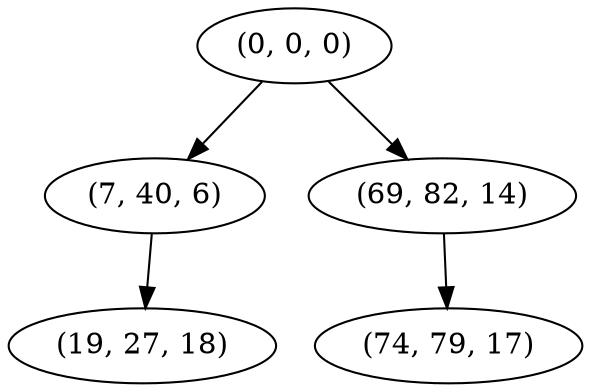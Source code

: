 digraph tree {
    "(0, 0, 0)";
    "(7, 40, 6)";
    "(19, 27, 18)";
    "(69, 82, 14)";
    "(74, 79, 17)";
    "(0, 0, 0)" -> "(7, 40, 6)";
    "(0, 0, 0)" -> "(69, 82, 14)";
    "(7, 40, 6)" -> "(19, 27, 18)";
    "(69, 82, 14)" -> "(74, 79, 17)";
}
